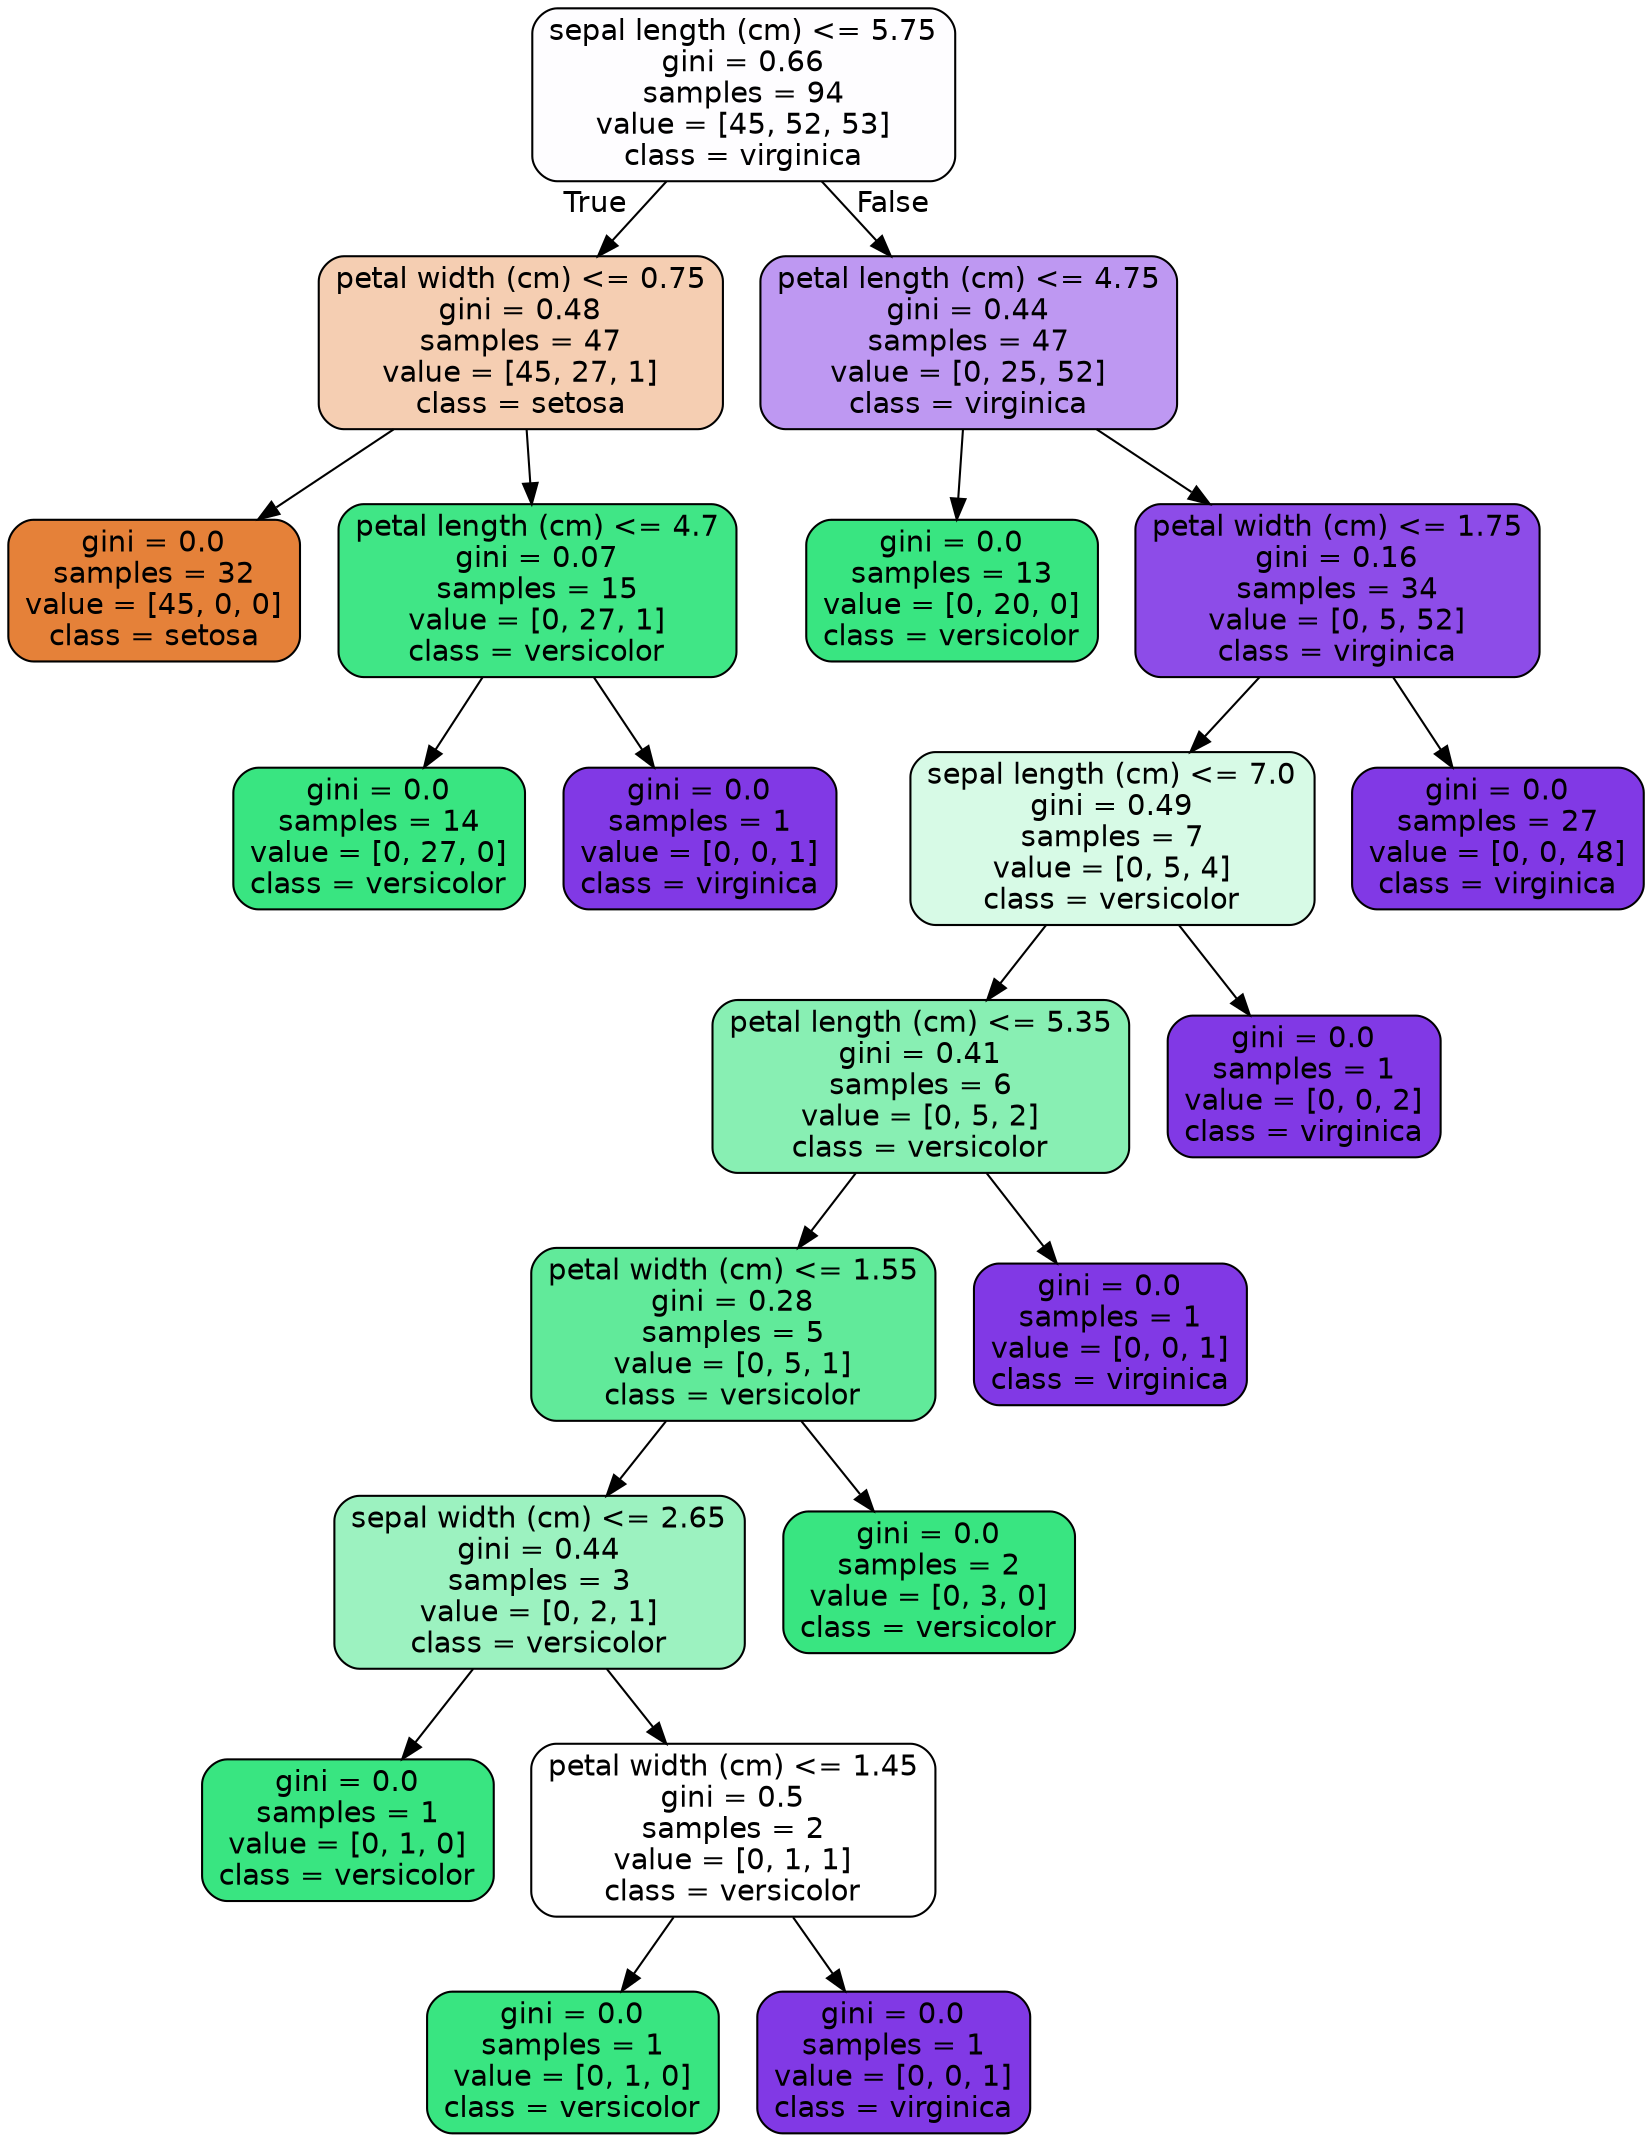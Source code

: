 digraph Tree {
node [shape=box, style="filled, rounded", color="black", fontname=helvetica] ;
edge [fontname=helvetica] ;
0 [label="sepal length (cm) <= 5.75\ngini = 0.66\nsamples = 94\nvalue = [45, 52, 53]\nclass = virginica", fillcolor="#fefdff"] ;
1 [label="petal width (cm) <= 0.75\ngini = 0.48\nsamples = 47\nvalue = [45, 27, 1]\nclass = setosa", fillcolor="#f5ceb2"] ;
0 -> 1 [labeldistance=2.5, labelangle=45, headlabel="True"] ;
2 [label="gini = 0.0\nsamples = 32\nvalue = [45, 0, 0]\nclass = setosa", fillcolor="#e58139"] ;
1 -> 2 ;
3 [label="petal length (cm) <= 4.7\ngini = 0.07\nsamples = 15\nvalue = [0, 27, 1]\nclass = versicolor", fillcolor="#40e686"] ;
1 -> 3 ;
4 [label="gini = 0.0\nsamples = 14\nvalue = [0, 27, 0]\nclass = versicolor", fillcolor="#39e581"] ;
3 -> 4 ;
5 [label="gini = 0.0\nsamples = 1\nvalue = [0, 0, 1]\nclass = virginica", fillcolor="#8139e5"] ;
3 -> 5 ;
6 [label="petal length (cm) <= 4.75\ngini = 0.44\nsamples = 47\nvalue = [0, 25, 52]\nclass = virginica", fillcolor="#be98f2"] ;
0 -> 6 [labeldistance=2.5, labelangle=-45, headlabel="False"] ;
7 [label="gini = 0.0\nsamples = 13\nvalue = [0, 20, 0]\nclass = versicolor", fillcolor="#39e581"] ;
6 -> 7 ;
8 [label="petal width (cm) <= 1.75\ngini = 0.16\nsamples = 34\nvalue = [0, 5, 52]\nclass = virginica", fillcolor="#8d4ce8"] ;
6 -> 8 ;
9 [label="sepal length (cm) <= 7.0\ngini = 0.49\nsamples = 7\nvalue = [0, 5, 4]\nclass = versicolor", fillcolor="#d7fae6"] ;
8 -> 9 ;
10 [label="petal length (cm) <= 5.35\ngini = 0.41\nsamples = 6\nvalue = [0, 5, 2]\nclass = versicolor", fillcolor="#88efb3"] ;
9 -> 10 ;
11 [label="petal width (cm) <= 1.55\ngini = 0.28\nsamples = 5\nvalue = [0, 5, 1]\nclass = versicolor", fillcolor="#61ea9a"] ;
10 -> 11 ;
12 [label="sepal width (cm) <= 2.65\ngini = 0.44\nsamples = 3\nvalue = [0, 2, 1]\nclass = versicolor", fillcolor="#9cf2c0"] ;
11 -> 12 ;
13 [label="gini = 0.0\nsamples = 1\nvalue = [0, 1, 0]\nclass = versicolor", fillcolor="#39e581"] ;
12 -> 13 ;
14 [label="petal width (cm) <= 1.45\ngini = 0.5\nsamples = 2\nvalue = [0, 1, 1]\nclass = versicolor", fillcolor="#ffffff"] ;
12 -> 14 ;
15 [label="gini = 0.0\nsamples = 1\nvalue = [0, 1, 0]\nclass = versicolor", fillcolor="#39e581"] ;
14 -> 15 ;
16 [label="gini = 0.0\nsamples = 1\nvalue = [0, 0, 1]\nclass = virginica", fillcolor="#8139e5"] ;
14 -> 16 ;
17 [label="gini = 0.0\nsamples = 2\nvalue = [0, 3, 0]\nclass = versicolor", fillcolor="#39e581"] ;
11 -> 17 ;
18 [label="gini = 0.0\nsamples = 1\nvalue = [0, 0, 1]\nclass = virginica", fillcolor="#8139e5"] ;
10 -> 18 ;
19 [label="gini = 0.0\nsamples = 1\nvalue = [0, 0, 2]\nclass = virginica", fillcolor="#8139e5"] ;
9 -> 19 ;
20 [label="gini = 0.0\nsamples = 27\nvalue = [0, 0, 48]\nclass = virginica", fillcolor="#8139e5"] ;
8 -> 20 ;
}